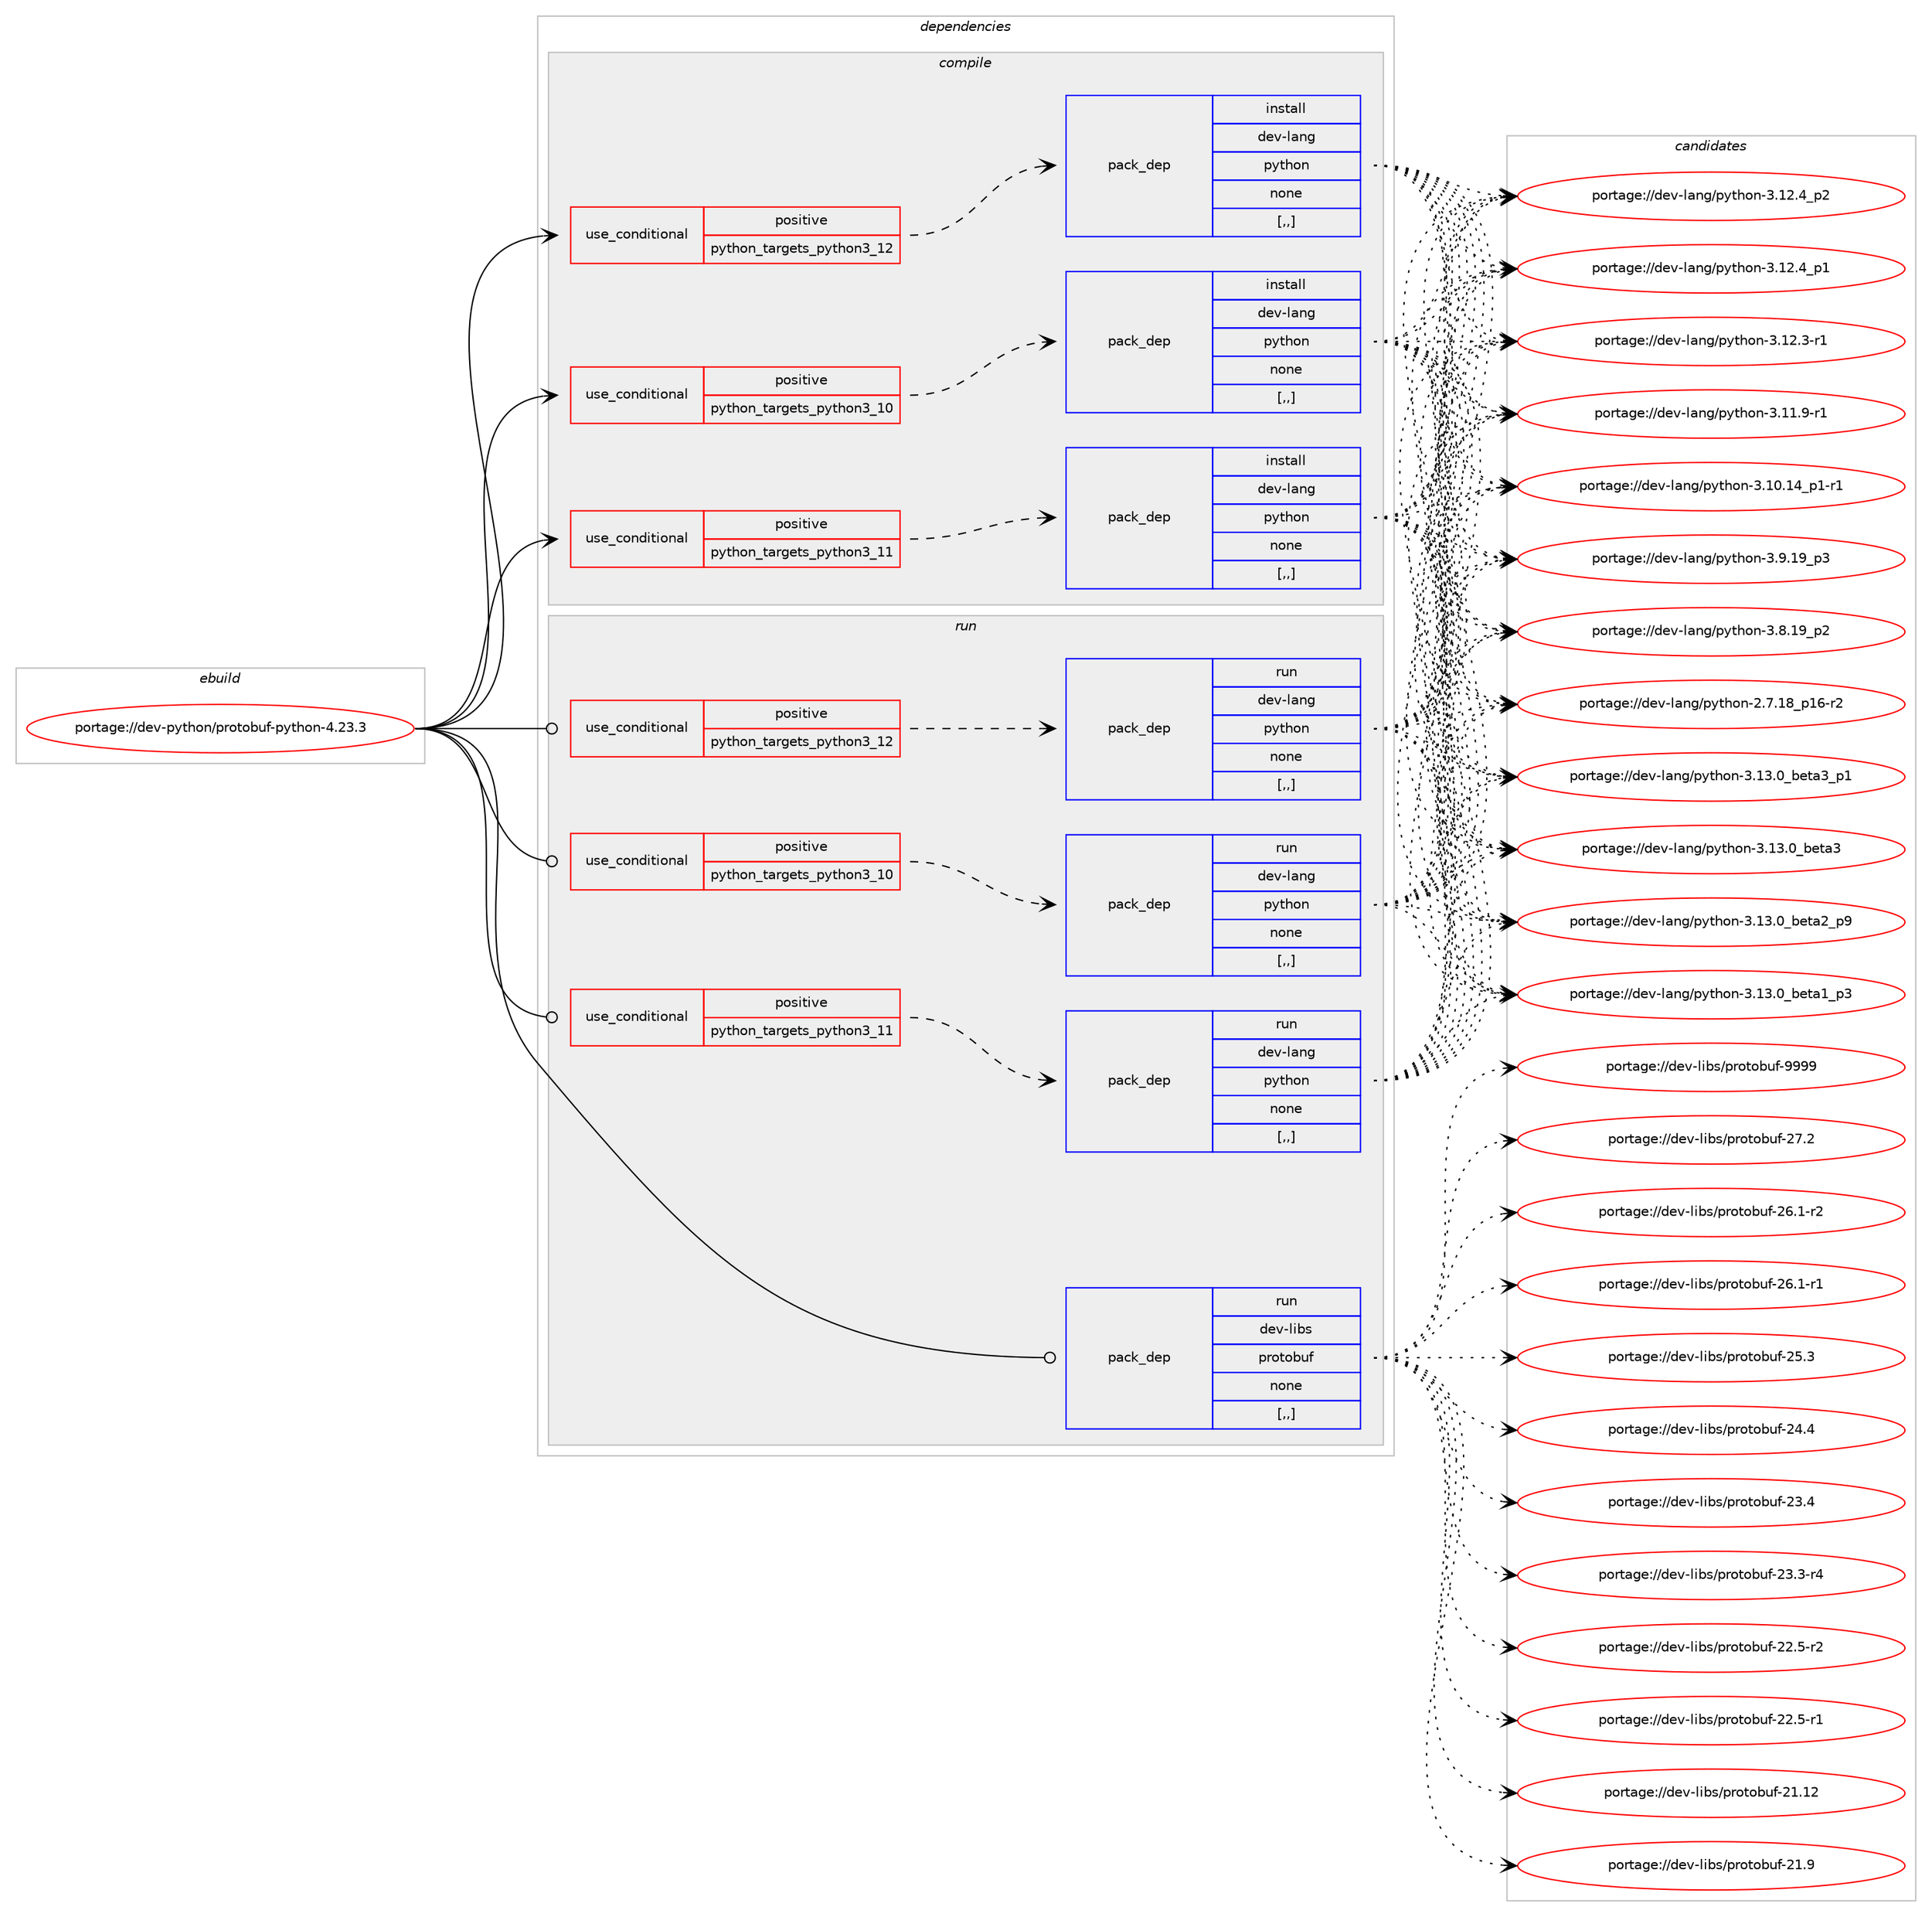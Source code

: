 digraph prolog {

# *************
# Graph options
# *************

newrank=true;
concentrate=true;
compound=true;
graph [rankdir=LR,fontname=Helvetica,fontsize=10,ranksep=1.5];#, ranksep=2.5, nodesep=0.2];
edge  [arrowhead=vee];
node  [fontname=Helvetica,fontsize=10];

# **********
# The ebuild
# **********

subgraph cluster_leftcol {
color=gray;
label=<<i>ebuild</i>>;
id [label="portage://dev-python/protobuf-python-4.23.3", color=red, width=4, href="../dev-python/protobuf-python-4.23.3.svg"];
}

# ****************
# The dependencies
# ****************

subgraph cluster_midcol {
color=gray;
label=<<i>dependencies</i>>;
subgraph cluster_compile {
fillcolor="#eeeeee";
style=filled;
label=<<i>compile</i>>;
subgraph cond36223 {
dependency154867 [label=<<TABLE BORDER="0" CELLBORDER="1" CELLSPACING="0" CELLPADDING="4"><TR><TD ROWSPAN="3" CELLPADDING="10">use_conditional</TD></TR><TR><TD>positive</TD></TR><TR><TD>python_targets_python3_10</TD></TR></TABLE>>, shape=none, color=red];
subgraph pack117393 {
dependency154868 [label=<<TABLE BORDER="0" CELLBORDER="1" CELLSPACING="0" CELLPADDING="4" WIDTH="220"><TR><TD ROWSPAN="6" CELLPADDING="30">pack_dep</TD></TR><TR><TD WIDTH="110">install</TD></TR><TR><TD>dev-lang</TD></TR><TR><TD>python</TD></TR><TR><TD>none</TD></TR><TR><TD>[,,]</TD></TR></TABLE>>, shape=none, color=blue];
}
dependency154867:e -> dependency154868:w [weight=20,style="dashed",arrowhead="vee"];
}
id:e -> dependency154867:w [weight=20,style="solid",arrowhead="vee"];
subgraph cond36224 {
dependency154869 [label=<<TABLE BORDER="0" CELLBORDER="1" CELLSPACING="0" CELLPADDING="4"><TR><TD ROWSPAN="3" CELLPADDING="10">use_conditional</TD></TR><TR><TD>positive</TD></TR><TR><TD>python_targets_python3_11</TD></TR></TABLE>>, shape=none, color=red];
subgraph pack117394 {
dependency154870 [label=<<TABLE BORDER="0" CELLBORDER="1" CELLSPACING="0" CELLPADDING="4" WIDTH="220"><TR><TD ROWSPAN="6" CELLPADDING="30">pack_dep</TD></TR><TR><TD WIDTH="110">install</TD></TR><TR><TD>dev-lang</TD></TR><TR><TD>python</TD></TR><TR><TD>none</TD></TR><TR><TD>[,,]</TD></TR></TABLE>>, shape=none, color=blue];
}
dependency154869:e -> dependency154870:w [weight=20,style="dashed",arrowhead="vee"];
}
id:e -> dependency154869:w [weight=20,style="solid",arrowhead="vee"];
subgraph cond36225 {
dependency154871 [label=<<TABLE BORDER="0" CELLBORDER="1" CELLSPACING="0" CELLPADDING="4"><TR><TD ROWSPAN="3" CELLPADDING="10">use_conditional</TD></TR><TR><TD>positive</TD></TR><TR><TD>python_targets_python3_12</TD></TR></TABLE>>, shape=none, color=red];
subgraph pack117395 {
dependency154872 [label=<<TABLE BORDER="0" CELLBORDER="1" CELLSPACING="0" CELLPADDING="4" WIDTH="220"><TR><TD ROWSPAN="6" CELLPADDING="30">pack_dep</TD></TR><TR><TD WIDTH="110">install</TD></TR><TR><TD>dev-lang</TD></TR><TR><TD>python</TD></TR><TR><TD>none</TD></TR><TR><TD>[,,]</TD></TR></TABLE>>, shape=none, color=blue];
}
dependency154871:e -> dependency154872:w [weight=20,style="dashed",arrowhead="vee"];
}
id:e -> dependency154871:w [weight=20,style="solid",arrowhead="vee"];
}
subgraph cluster_compileandrun {
fillcolor="#eeeeee";
style=filled;
label=<<i>compile and run</i>>;
}
subgraph cluster_run {
fillcolor="#eeeeee";
style=filled;
label=<<i>run</i>>;
subgraph cond36226 {
dependency154873 [label=<<TABLE BORDER="0" CELLBORDER="1" CELLSPACING="0" CELLPADDING="4"><TR><TD ROWSPAN="3" CELLPADDING="10">use_conditional</TD></TR><TR><TD>positive</TD></TR><TR><TD>python_targets_python3_10</TD></TR></TABLE>>, shape=none, color=red];
subgraph pack117396 {
dependency154874 [label=<<TABLE BORDER="0" CELLBORDER="1" CELLSPACING="0" CELLPADDING="4" WIDTH="220"><TR><TD ROWSPAN="6" CELLPADDING="30">pack_dep</TD></TR><TR><TD WIDTH="110">run</TD></TR><TR><TD>dev-lang</TD></TR><TR><TD>python</TD></TR><TR><TD>none</TD></TR><TR><TD>[,,]</TD></TR></TABLE>>, shape=none, color=blue];
}
dependency154873:e -> dependency154874:w [weight=20,style="dashed",arrowhead="vee"];
}
id:e -> dependency154873:w [weight=20,style="solid",arrowhead="odot"];
subgraph cond36227 {
dependency154875 [label=<<TABLE BORDER="0" CELLBORDER="1" CELLSPACING="0" CELLPADDING="4"><TR><TD ROWSPAN="3" CELLPADDING="10">use_conditional</TD></TR><TR><TD>positive</TD></TR><TR><TD>python_targets_python3_11</TD></TR></TABLE>>, shape=none, color=red];
subgraph pack117397 {
dependency154876 [label=<<TABLE BORDER="0" CELLBORDER="1" CELLSPACING="0" CELLPADDING="4" WIDTH="220"><TR><TD ROWSPAN="6" CELLPADDING="30">pack_dep</TD></TR><TR><TD WIDTH="110">run</TD></TR><TR><TD>dev-lang</TD></TR><TR><TD>python</TD></TR><TR><TD>none</TD></TR><TR><TD>[,,]</TD></TR></TABLE>>, shape=none, color=blue];
}
dependency154875:e -> dependency154876:w [weight=20,style="dashed",arrowhead="vee"];
}
id:e -> dependency154875:w [weight=20,style="solid",arrowhead="odot"];
subgraph cond36228 {
dependency154877 [label=<<TABLE BORDER="0" CELLBORDER="1" CELLSPACING="0" CELLPADDING="4"><TR><TD ROWSPAN="3" CELLPADDING="10">use_conditional</TD></TR><TR><TD>positive</TD></TR><TR><TD>python_targets_python3_12</TD></TR></TABLE>>, shape=none, color=red];
subgraph pack117398 {
dependency154878 [label=<<TABLE BORDER="0" CELLBORDER="1" CELLSPACING="0" CELLPADDING="4" WIDTH="220"><TR><TD ROWSPAN="6" CELLPADDING="30">pack_dep</TD></TR><TR><TD WIDTH="110">run</TD></TR><TR><TD>dev-lang</TD></TR><TR><TD>python</TD></TR><TR><TD>none</TD></TR><TR><TD>[,,]</TD></TR></TABLE>>, shape=none, color=blue];
}
dependency154877:e -> dependency154878:w [weight=20,style="dashed",arrowhead="vee"];
}
id:e -> dependency154877:w [weight=20,style="solid",arrowhead="odot"];
subgraph pack117399 {
dependency154879 [label=<<TABLE BORDER="0" CELLBORDER="1" CELLSPACING="0" CELLPADDING="4" WIDTH="220"><TR><TD ROWSPAN="6" CELLPADDING="30">pack_dep</TD></TR><TR><TD WIDTH="110">run</TD></TR><TR><TD>dev-libs</TD></TR><TR><TD>protobuf</TD></TR><TR><TD>none</TD></TR><TR><TD>[,,]</TD></TR></TABLE>>, shape=none, color=blue];
}
id:e -> dependency154879:w [weight=20,style="solid",arrowhead="odot"];
}
}

# **************
# The candidates
# **************

subgraph cluster_choices {
rank=same;
color=gray;
label=<<i>candidates</i>>;

subgraph choice117393 {
color=black;
nodesep=1;
choice10010111845108971101034711212111610411111045514649514648959810111697519511249 [label="portage://dev-lang/python-3.13.0_beta3_p1", color=red, width=4,href="../dev-lang/python-3.13.0_beta3_p1.svg"];
choice1001011184510897110103471121211161041111104551464951464895981011169751 [label="portage://dev-lang/python-3.13.0_beta3", color=red, width=4,href="../dev-lang/python-3.13.0_beta3.svg"];
choice10010111845108971101034711212111610411111045514649514648959810111697509511257 [label="portage://dev-lang/python-3.13.0_beta2_p9", color=red, width=4,href="../dev-lang/python-3.13.0_beta2_p9.svg"];
choice10010111845108971101034711212111610411111045514649514648959810111697499511251 [label="portage://dev-lang/python-3.13.0_beta1_p3", color=red, width=4,href="../dev-lang/python-3.13.0_beta1_p3.svg"];
choice100101118451089711010347112121116104111110455146495046529511250 [label="portage://dev-lang/python-3.12.4_p2", color=red, width=4,href="../dev-lang/python-3.12.4_p2.svg"];
choice100101118451089711010347112121116104111110455146495046529511249 [label="portage://dev-lang/python-3.12.4_p1", color=red, width=4,href="../dev-lang/python-3.12.4_p1.svg"];
choice100101118451089711010347112121116104111110455146495046514511449 [label="portage://dev-lang/python-3.12.3-r1", color=red, width=4,href="../dev-lang/python-3.12.3-r1.svg"];
choice100101118451089711010347112121116104111110455146494946574511449 [label="portage://dev-lang/python-3.11.9-r1", color=red, width=4,href="../dev-lang/python-3.11.9-r1.svg"];
choice100101118451089711010347112121116104111110455146494846495295112494511449 [label="portage://dev-lang/python-3.10.14_p1-r1", color=red, width=4,href="../dev-lang/python-3.10.14_p1-r1.svg"];
choice100101118451089711010347112121116104111110455146574649579511251 [label="portage://dev-lang/python-3.9.19_p3", color=red, width=4,href="../dev-lang/python-3.9.19_p3.svg"];
choice100101118451089711010347112121116104111110455146564649579511250 [label="portage://dev-lang/python-3.8.19_p2", color=red, width=4,href="../dev-lang/python-3.8.19_p2.svg"];
choice100101118451089711010347112121116104111110455046554649569511249544511450 [label="portage://dev-lang/python-2.7.18_p16-r2", color=red, width=4,href="../dev-lang/python-2.7.18_p16-r2.svg"];
dependency154868:e -> choice10010111845108971101034711212111610411111045514649514648959810111697519511249:w [style=dotted,weight="100"];
dependency154868:e -> choice1001011184510897110103471121211161041111104551464951464895981011169751:w [style=dotted,weight="100"];
dependency154868:e -> choice10010111845108971101034711212111610411111045514649514648959810111697509511257:w [style=dotted,weight="100"];
dependency154868:e -> choice10010111845108971101034711212111610411111045514649514648959810111697499511251:w [style=dotted,weight="100"];
dependency154868:e -> choice100101118451089711010347112121116104111110455146495046529511250:w [style=dotted,weight="100"];
dependency154868:e -> choice100101118451089711010347112121116104111110455146495046529511249:w [style=dotted,weight="100"];
dependency154868:e -> choice100101118451089711010347112121116104111110455146495046514511449:w [style=dotted,weight="100"];
dependency154868:e -> choice100101118451089711010347112121116104111110455146494946574511449:w [style=dotted,weight="100"];
dependency154868:e -> choice100101118451089711010347112121116104111110455146494846495295112494511449:w [style=dotted,weight="100"];
dependency154868:e -> choice100101118451089711010347112121116104111110455146574649579511251:w [style=dotted,weight="100"];
dependency154868:e -> choice100101118451089711010347112121116104111110455146564649579511250:w [style=dotted,weight="100"];
dependency154868:e -> choice100101118451089711010347112121116104111110455046554649569511249544511450:w [style=dotted,weight="100"];
}
subgraph choice117394 {
color=black;
nodesep=1;
choice10010111845108971101034711212111610411111045514649514648959810111697519511249 [label="portage://dev-lang/python-3.13.0_beta3_p1", color=red, width=4,href="../dev-lang/python-3.13.0_beta3_p1.svg"];
choice1001011184510897110103471121211161041111104551464951464895981011169751 [label="portage://dev-lang/python-3.13.0_beta3", color=red, width=4,href="../dev-lang/python-3.13.0_beta3.svg"];
choice10010111845108971101034711212111610411111045514649514648959810111697509511257 [label="portage://dev-lang/python-3.13.0_beta2_p9", color=red, width=4,href="../dev-lang/python-3.13.0_beta2_p9.svg"];
choice10010111845108971101034711212111610411111045514649514648959810111697499511251 [label="portage://dev-lang/python-3.13.0_beta1_p3", color=red, width=4,href="../dev-lang/python-3.13.0_beta1_p3.svg"];
choice100101118451089711010347112121116104111110455146495046529511250 [label="portage://dev-lang/python-3.12.4_p2", color=red, width=4,href="../dev-lang/python-3.12.4_p2.svg"];
choice100101118451089711010347112121116104111110455146495046529511249 [label="portage://dev-lang/python-3.12.4_p1", color=red, width=4,href="../dev-lang/python-3.12.4_p1.svg"];
choice100101118451089711010347112121116104111110455146495046514511449 [label="portage://dev-lang/python-3.12.3-r1", color=red, width=4,href="../dev-lang/python-3.12.3-r1.svg"];
choice100101118451089711010347112121116104111110455146494946574511449 [label="portage://dev-lang/python-3.11.9-r1", color=red, width=4,href="../dev-lang/python-3.11.9-r1.svg"];
choice100101118451089711010347112121116104111110455146494846495295112494511449 [label="portage://dev-lang/python-3.10.14_p1-r1", color=red, width=4,href="../dev-lang/python-3.10.14_p1-r1.svg"];
choice100101118451089711010347112121116104111110455146574649579511251 [label="portage://dev-lang/python-3.9.19_p3", color=red, width=4,href="../dev-lang/python-3.9.19_p3.svg"];
choice100101118451089711010347112121116104111110455146564649579511250 [label="portage://dev-lang/python-3.8.19_p2", color=red, width=4,href="../dev-lang/python-3.8.19_p2.svg"];
choice100101118451089711010347112121116104111110455046554649569511249544511450 [label="portage://dev-lang/python-2.7.18_p16-r2", color=red, width=4,href="../dev-lang/python-2.7.18_p16-r2.svg"];
dependency154870:e -> choice10010111845108971101034711212111610411111045514649514648959810111697519511249:w [style=dotted,weight="100"];
dependency154870:e -> choice1001011184510897110103471121211161041111104551464951464895981011169751:w [style=dotted,weight="100"];
dependency154870:e -> choice10010111845108971101034711212111610411111045514649514648959810111697509511257:w [style=dotted,weight="100"];
dependency154870:e -> choice10010111845108971101034711212111610411111045514649514648959810111697499511251:w [style=dotted,weight="100"];
dependency154870:e -> choice100101118451089711010347112121116104111110455146495046529511250:w [style=dotted,weight="100"];
dependency154870:e -> choice100101118451089711010347112121116104111110455146495046529511249:w [style=dotted,weight="100"];
dependency154870:e -> choice100101118451089711010347112121116104111110455146495046514511449:w [style=dotted,weight="100"];
dependency154870:e -> choice100101118451089711010347112121116104111110455146494946574511449:w [style=dotted,weight="100"];
dependency154870:e -> choice100101118451089711010347112121116104111110455146494846495295112494511449:w [style=dotted,weight="100"];
dependency154870:e -> choice100101118451089711010347112121116104111110455146574649579511251:w [style=dotted,weight="100"];
dependency154870:e -> choice100101118451089711010347112121116104111110455146564649579511250:w [style=dotted,weight="100"];
dependency154870:e -> choice100101118451089711010347112121116104111110455046554649569511249544511450:w [style=dotted,weight="100"];
}
subgraph choice117395 {
color=black;
nodesep=1;
choice10010111845108971101034711212111610411111045514649514648959810111697519511249 [label="portage://dev-lang/python-3.13.0_beta3_p1", color=red, width=4,href="../dev-lang/python-3.13.0_beta3_p1.svg"];
choice1001011184510897110103471121211161041111104551464951464895981011169751 [label="portage://dev-lang/python-3.13.0_beta3", color=red, width=4,href="../dev-lang/python-3.13.0_beta3.svg"];
choice10010111845108971101034711212111610411111045514649514648959810111697509511257 [label="portage://dev-lang/python-3.13.0_beta2_p9", color=red, width=4,href="../dev-lang/python-3.13.0_beta2_p9.svg"];
choice10010111845108971101034711212111610411111045514649514648959810111697499511251 [label="portage://dev-lang/python-3.13.0_beta1_p3", color=red, width=4,href="../dev-lang/python-3.13.0_beta1_p3.svg"];
choice100101118451089711010347112121116104111110455146495046529511250 [label="portage://dev-lang/python-3.12.4_p2", color=red, width=4,href="../dev-lang/python-3.12.4_p2.svg"];
choice100101118451089711010347112121116104111110455146495046529511249 [label="portage://dev-lang/python-3.12.4_p1", color=red, width=4,href="../dev-lang/python-3.12.4_p1.svg"];
choice100101118451089711010347112121116104111110455146495046514511449 [label="portage://dev-lang/python-3.12.3-r1", color=red, width=4,href="../dev-lang/python-3.12.3-r1.svg"];
choice100101118451089711010347112121116104111110455146494946574511449 [label="portage://dev-lang/python-3.11.9-r1", color=red, width=4,href="../dev-lang/python-3.11.9-r1.svg"];
choice100101118451089711010347112121116104111110455146494846495295112494511449 [label="portage://dev-lang/python-3.10.14_p1-r1", color=red, width=4,href="../dev-lang/python-3.10.14_p1-r1.svg"];
choice100101118451089711010347112121116104111110455146574649579511251 [label="portage://dev-lang/python-3.9.19_p3", color=red, width=4,href="../dev-lang/python-3.9.19_p3.svg"];
choice100101118451089711010347112121116104111110455146564649579511250 [label="portage://dev-lang/python-3.8.19_p2", color=red, width=4,href="../dev-lang/python-3.8.19_p2.svg"];
choice100101118451089711010347112121116104111110455046554649569511249544511450 [label="portage://dev-lang/python-2.7.18_p16-r2", color=red, width=4,href="../dev-lang/python-2.7.18_p16-r2.svg"];
dependency154872:e -> choice10010111845108971101034711212111610411111045514649514648959810111697519511249:w [style=dotted,weight="100"];
dependency154872:e -> choice1001011184510897110103471121211161041111104551464951464895981011169751:w [style=dotted,weight="100"];
dependency154872:e -> choice10010111845108971101034711212111610411111045514649514648959810111697509511257:w [style=dotted,weight="100"];
dependency154872:e -> choice10010111845108971101034711212111610411111045514649514648959810111697499511251:w [style=dotted,weight="100"];
dependency154872:e -> choice100101118451089711010347112121116104111110455146495046529511250:w [style=dotted,weight="100"];
dependency154872:e -> choice100101118451089711010347112121116104111110455146495046529511249:w [style=dotted,weight="100"];
dependency154872:e -> choice100101118451089711010347112121116104111110455146495046514511449:w [style=dotted,weight="100"];
dependency154872:e -> choice100101118451089711010347112121116104111110455146494946574511449:w [style=dotted,weight="100"];
dependency154872:e -> choice100101118451089711010347112121116104111110455146494846495295112494511449:w [style=dotted,weight="100"];
dependency154872:e -> choice100101118451089711010347112121116104111110455146574649579511251:w [style=dotted,weight="100"];
dependency154872:e -> choice100101118451089711010347112121116104111110455146564649579511250:w [style=dotted,weight="100"];
dependency154872:e -> choice100101118451089711010347112121116104111110455046554649569511249544511450:w [style=dotted,weight="100"];
}
subgraph choice117396 {
color=black;
nodesep=1;
choice10010111845108971101034711212111610411111045514649514648959810111697519511249 [label="portage://dev-lang/python-3.13.0_beta3_p1", color=red, width=4,href="../dev-lang/python-3.13.0_beta3_p1.svg"];
choice1001011184510897110103471121211161041111104551464951464895981011169751 [label="portage://dev-lang/python-3.13.0_beta3", color=red, width=4,href="../dev-lang/python-3.13.0_beta3.svg"];
choice10010111845108971101034711212111610411111045514649514648959810111697509511257 [label="portage://dev-lang/python-3.13.0_beta2_p9", color=red, width=4,href="../dev-lang/python-3.13.0_beta2_p9.svg"];
choice10010111845108971101034711212111610411111045514649514648959810111697499511251 [label="portage://dev-lang/python-3.13.0_beta1_p3", color=red, width=4,href="../dev-lang/python-3.13.0_beta1_p3.svg"];
choice100101118451089711010347112121116104111110455146495046529511250 [label="portage://dev-lang/python-3.12.4_p2", color=red, width=4,href="../dev-lang/python-3.12.4_p2.svg"];
choice100101118451089711010347112121116104111110455146495046529511249 [label="portage://dev-lang/python-3.12.4_p1", color=red, width=4,href="../dev-lang/python-3.12.4_p1.svg"];
choice100101118451089711010347112121116104111110455146495046514511449 [label="portage://dev-lang/python-3.12.3-r1", color=red, width=4,href="../dev-lang/python-3.12.3-r1.svg"];
choice100101118451089711010347112121116104111110455146494946574511449 [label="portage://dev-lang/python-3.11.9-r1", color=red, width=4,href="../dev-lang/python-3.11.9-r1.svg"];
choice100101118451089711010347112121116104111110455146494846495295112494511449 [label="portage://dev-lang/python-3.10.14_p1-r1", color=red, width=4,href="../dev-lang/python-3.10.14_p1-r1.svg"];
choice100101118451089711010347112121116104111110455146574649579511251 [label="portage://dev-lang/python-3.9.19_p3", color=red, width=4,href="../dev-lang/python-3.9.19_p3.svg"];
choice100101118451089711010347112121116104111110455146564649579511250 [label="portage://dev-lang/python-3.8.19_p2", color=red, width=4,href="../dev-lang/python-3.8.19_p2.svg"];
choice100101118451089711010347112121116104111110455046554649569511249544511450 [label="portage://dev-lang/python-2.7.18_p16-r2", color=red, width=4,href="../dev-lang/python-2.7.18_p16-r2.svg"];
dependency154874:e -> choice10010111845108971101034711212111610411111045514649514648959810111697519511249:w [style=dotted,weight="100"];
dependency154874:e -> choice1001011184510897110103471121211161041111104551464951464895981011169751:w [style=dotted,weight="100"];
dependency154874:e -> choice10010111845108971101034711212111610411111045514649514648959810111697509511257:w [style=dotted,weight="100"];
dependency154874:e -> choice10010111845108971101034711212111610411111045514649514648959810111697499511251:w [style=dotted,weight="100"];
dependency154874:e -> choice100101118451089711010347112121116104111110455146495046529511250:w [style=dotted,weight="100"];
dependency154874:e -> choice100101118451089711010347112121116104111110455146495046529511249:w [style=dotted,weight="100"];
dependency154874:e -> choice100101118451089711010347112121116104111110455146495046514511449:w [style=dotted,weight="100"];
dependency154874:e -> choice100101118451089711010347112121116104111110455146494946574511449:w [style=dotted,weight="100"];
dependency154874:e -> choice100101118451089711010347112121116104111110455146494846495295112494511449:w [style=dotted,weight="100"];
dependency154874:e -> choice100101118451089711010347112121116104111110455146574649579511251:w [style=dotted,weight="100"];
dependency154874:e -> choice100101118451089711010347112121116104111110455146564649579511250:w [style=dotted,weight="100"];
dependency154874:e -> choice100101118451089711010347112121116104111110455046554649569511249544511450:w [style=dotted,weight="100"];
}
subgraph choice117397 {
color=black;
nodesep=1;
choice10010111845108971101034711212111610411111045514649514648959810111697519511249 [label="portage://dev-lang/python-3.13.0_beta3_p1", color=red, width=4,href="../dev-lang/python-3.13.0_beta3_p1.svg"];
choice1001011184510897110103471121211161041111104551464951464895981011169751 [label="portage://dev-lang/python-3.13.0_beta3", color=red, width=4,href="../dev-lang/python-3.13.0_beta3.svg"];
choice10010111845108971101034711212111610411111045514649514648959810111697509511257 [label="portage://dev-lang/python-3.13.0_beta2_p9", color=red, width=4,href="../dev-lang/python-3.13.0_beta2_p9.svg"];
choice10010111845108971101034711212111610411111045514649514648959810111697499511251 [label="portage://dev-lang/python-3.13.0_beta1_p3", color=red, width=4,href="../dev-lang/python-3.13.0_beta1_p3.svg"];
choice100101118451089711010347112121116104111110455146495046529511250 [label="portage://dev-lang/python-3.12.4_p2", color=red, width=4,href="../dev-lang/python-3.12.4_p2.svg"];
choice100101118451089711010347112121116104111110455146495046529511249 [label="portage://dev-lang/python-3.12.4_p1", color=red, width=4,href="../dev-lang/python-3.12.4_p1.svg"];
choice100101118451089711010347112121116104111110455146495046514511449 [label="portage://dev-lang/python-3.12.3-r1", color=red, width=4,href="../dev-lang/python-3.12.3-r1.svg"];
choice100101118451089711010347112121116104111110455146494946574511449 [label="portage://dev-lang/python-3.11.9-r1", color=red, width=4,href="../dev-lang/python-3.11.9-r1.svg"];
choice100101118451089711010347112121116104111110455146494846495295112494511449 [label="portage://dev-lang/python-3.10.14_p1-r1", color=red, width=4,href="../dev-lang/python-3.10.14_p1-r1.svg"];
choice100101118451089711010347112121116104111110455146574649579511251 [label="portage://dev-lang/python-3.9.19_p3", color=red, width=4,href="../dev-lang/python-3.9.19_p3.svg"];
choice100101118451089711010347112121116104111110455146564649579511250 [label="portage://dev-lang/python-3.8.19_p2", color=red, width=4,href="../dev-lang/python-3.8.19_p2.svg"];
choice100101118451089711010347112121116104111110455046554649569511249544511450 [label="portage://dev-lang/python-2.7.18_p16-r2", color=red, width=4,href="../dev-lang/python-2.7.18_p16-r2.svg"];
dependency154876:e -> choice10010111845108971101034711212111610411111045514649514648959810111697519511249:w [style=dotted,weight="100"];
dependency154876:e -> choice1001011184510897110103471121211161041111104551464951464895981011169751:w [style=dotted,weight="100"];
dependency154876:e -> choice10010111845108971101034711212111610411111045514649514648959810111697509511257:w [style=dotted,weight="100"];
dependency154876:e -> choice10010111845108971101034711212111610411111045514649514648959810111697499511251:w [style=dotted,weight="100"];
dependency154876:e -> choice100101118451089711010347112121116104111110455146495046529511250:w [style=dotted,weight="100"];
dependency154876:e -> choice100101118451089711010347112121116104111110455146495046529511249:w [style=dotted,weight="100"];
dependency154876:e -> choice100101118451089711010347112121116104111110455146495046514511449:w [style=dotted,weight="100"];
dependency154876:e -> choice100101118451089711010347112121116104111110455146494946574511449:w [style=dotted,weight="100"];
dependency154876:e -> choice100101118451089711010347112121116104111110455146494846495295112494511449:w [style=dotted,weight="100"];
dependency154876:e -> choice100101118451089711010347112121116104111110455146574649579511251:w [style=dotted,weight="100"];
dependency154876:e -> choice100101118451089711010347112121116104111110455146564649579511250:w [style=dotted,weight="100"];
dependency154876:e -> choice100101118451089711010347112121116104111110455046554649569511249544511450:w [style=dotted,weight="100"];
}
subgraph choice117398 {
color=black;
nodesep=1;
choice10010111845108971101034711212111610411111045514649514648959810111697519511249 [label="portage://dev-lang/python-3.13.0_beta3_p1", color=red, width=4,href="../dev-lang/python-3.13.0_beta3_p1.svg"];
choice1001011184510897110103471121211161041111104551464951464895981011169751 [label="portage://dev-lang/python-3.13.0_beta3", color=red, width=4,href="../dev-lang/python-3.13.0_beta3.svg"];
choice10010111845108971101034711212111610411111045514649514648959810111697509511257 [label="portage://dev-lang/python-3.13.0_beta2_p9", color=red, width=4,href="../dev-lang/python-3.13.0_beta2_p9.svg"];
choice10010111845108971101034711212111610411111045514649514648959810111697499511251 [label="portage://dev-lang/python-3.13.0_beta1_p3", color=red, width=4,href="../dev-lang/python-3.13.0_beta1_p3.svg"];
choice100101118451089711010347112121116104111110455146495046529511250 [label="portage://dev-lang/python-3.12.4_p2", color=red, width=4,href="../dev-lang/python-3.12.4_p2.svg"];
choice100101118451089711010347112121116104111110455146495046529511249 [label="portage://dev-lang/python-3.12.4_p1", color=red, width=4,href="../dev-lang/python-3.12.4_p1.svg"];
choice100101118451089711010347112121116104111110455146495046514511449 [label="portage://dev-lang/python-3.12.3-r1", color=red, width=4,href="../dev-lang/python-3.12.3-r1.svg"];
choice100101118451089711010347112121116104111110455146494946574511449 [label="portage://dev-lang/python-3.11.9-r1", color=red, width=4,href="../dev-lang/python-3.11.9-r1.svg"];
choice100101118451089711010347112121116104111110455146494846495295112494511449 [label="portage://dev-lang/python-3.10.14_p1-r1", color=red, width=4,href="../dev-lang/python-3.10.14_p1-r1.svg"];
choice100101118451089711010347112121116104111110455146574649579511251 [label="portage://dev-lang/python-3.9.19_p3", color=red, width=4,href="../dev-lang/python-3.9.19_p3.svg"];
choice100101118451089711010347112121116104111110455146564649579511250 [label="portage://dev-lang/python-3.8.19_p2", color=red, width=4,href="../dev-lang/python-3.8.19_p2.svg"];
choice100101118451089711010347112121116104111110455046554649569511249544511450 [label="portage://dev-lang/python-2.7.18_p16-r2", color=red, width=4,href="../dev-lang/python-2.7.18_p16-r2.svg"];
dependency154878:e -> choice10010111845108971101034711212111610411111045514649514648959810111697519511249:w [style=dotted,weight="100"];
dependency154878:e -> choice1001011184510897110103471121211161041111104551464951464895981011169751:w [style=dotted,weight="100"];
dependency154878:e -> choice10010111845108971101034711212111610411111045514649514648959810111697509511257:w [style=dotted,weight="100"];
dependency154878:e -> choice10010111845108971101034711212111610411111045514649514648959810111697499511251:w [style=dotted,weight="100"];
dependency154878:e -> choice100101118451089711010347112121116104111110455146495046529511250:w [style=dotted,weight="100"];
dependency154878:e -> choice100101118451089711010347112121116104111110455146495046529511249:w [style=dotted,weight="100"];
dependency154878:e -> choice100101118451089711010347112121116104111110455146495046514511449:w [style=dotted,weight="100"];
dependency154878:e -> choice100101118451089711010347112121116104111110455146494946574511449:w [style=dotted,weight="100"];
dependency154878:e -> choice100101118451089711010347112121116104111110455146494846495295112494511449:w [style=dotted,weight="100"];
dependency154878:e -> choice100101118451089711010347112121116104111110455146574649579511251:w [style=dotted,weight="100"];
dependency154878:e -> choice100101118451089711010347112121116104111110455146564649579511250:w [style=dotted,weight="100"];
dependency154878:e -> choice100101118451089711010347112121116104111110455046554649569511249544511450:w [style=dotted,weight="100"];
}
subgraph choice117399 {
color=black;
nodesep=1;
choice100101118451081059811547112114111116111981171024557575757 [label="portage://dev-libs/protobuf-9999", color=red, width=4,href="../dev-libs/protobuf-9999.svg"];
choice100101118451081059811547112114111116111981171024550554650 [label="portage://dev-libs/protobuf-27.2", color=red, width=4,href="../dev-libs/protobuf-27.2.svg"];
choice1001011184510810598115471121141111161119811710245505446494511450 [label="portage://dev-libs/protobuf-26.1-r2", color=red, width=4,href="../dev-libs/protobuf-26.1-r2.svg"];
choice1001011184510810598115471121141111161119811710245505446494511449 [label="portage://dev-libs/protobuf-26.1-r1", color=red, width=4,href="../dev-libs/protobuf-26.1-r1.svg"];
choice100101118451081059811547112114111116111981171024550534651 [label="portage://dev-libs/protobuf-25.3", color=red, width=4,href="../dev-libs/protobuf-25.3.svg"];
choice100101118451081059811547112114111116111981171024550524652 [label="portage://dev-libs/protobuf-24.4", color=red, width=4,href="../dev-libs/protobuf-24.4.svg"];
choice100101118451081059811547112114111116111981171024550514652 [label="portage://dev-libs/protobuf-23.4", color=red, width=4,href="../dev-libs/protobuf-23.4.svg"];
choice1001011184510810598115471121141111161119811710245505146514511452 [label="portage://dev-libs/protobuf-23.3-r4", color=red, width=4,href="../dev-libs/protobuf-23.3-r4.svg"];
choice1001011184510810598115471121141111161119811710245505046534511450 [label="portage://dev-libs/protobuf-22.5-r2", color=red, width=4,href="../dev-libs/protobuf-22.5-r2.svg"];
choice1001011184510810598115471121141111161119811710245505046534511449 [label="portage://dev-libs/protobuf-22.5-r1", color=red, width=4,href="../dev-libs/protobuf-22.5-r1.svg"];
choice10010111845108105981154711211411111611198117102455049464950 [label="portage://dev-libs/protobuf-21.12", color=red, width=4,href="../dev-libs/protobuf-21.12.svg"];
choice100101118451081059811547112114111116111981171024550494657 [label="portage://dev-libs/protobuf-21.9", color=red, width=4,href="../dev-libs/protobuf-21.9.svg"];
dependency154879:e -> choice100101118451081059811547112114111116111981171024557575757:w [style=dotted,weight="100"];
dependency154879:e -> choice100101118451081059811547112114111116111981171024550554650:w [style=dotted,weight="100"];
dependency154879:e -> choice1001011184510810598115471121141111161119811710245505446494511450:w [style=dotted,weight="100"];
dependency154879:e -> choice1001011184510810598115471121141111161119811710245505446494511449:w [style=dotted,weight="100"];
dependency154879:e -> choice100101118451081059811547112114111116111981171024550534651:w [style=dotted,weight="100"];
dependency154879:e -> choice100101118451081059811547112114111116111981171024550524652:w [style=dotted,weight="100"];
dependency154879:e -> choice100101118451081059811547112114111116111981171024550514652:w [style=dotted,weight="100"];
dependency154879:e -> choice1001011184510810598115471121141111161119811710245505146514511452:w [style=dotted,weight="100"];
dependency154879:e -> choice1001011184510810598115471121141111161119811710245505046534511450:w [style=dotted,weight="100"];
dependency154879:e -> choice1001011184510810598115471121141111161119811710245505046534511449:w [style=dotted,weight="100"];
dependency154879:e -> choice10010111845108105981154711211411111611198117102455049464950:w [style=dotted,weight="100"];
dependency154879:e -> choice100101118451081059811547112114111116111981171024550494657:w [style=dotted,weight="100"];
}
}

}
